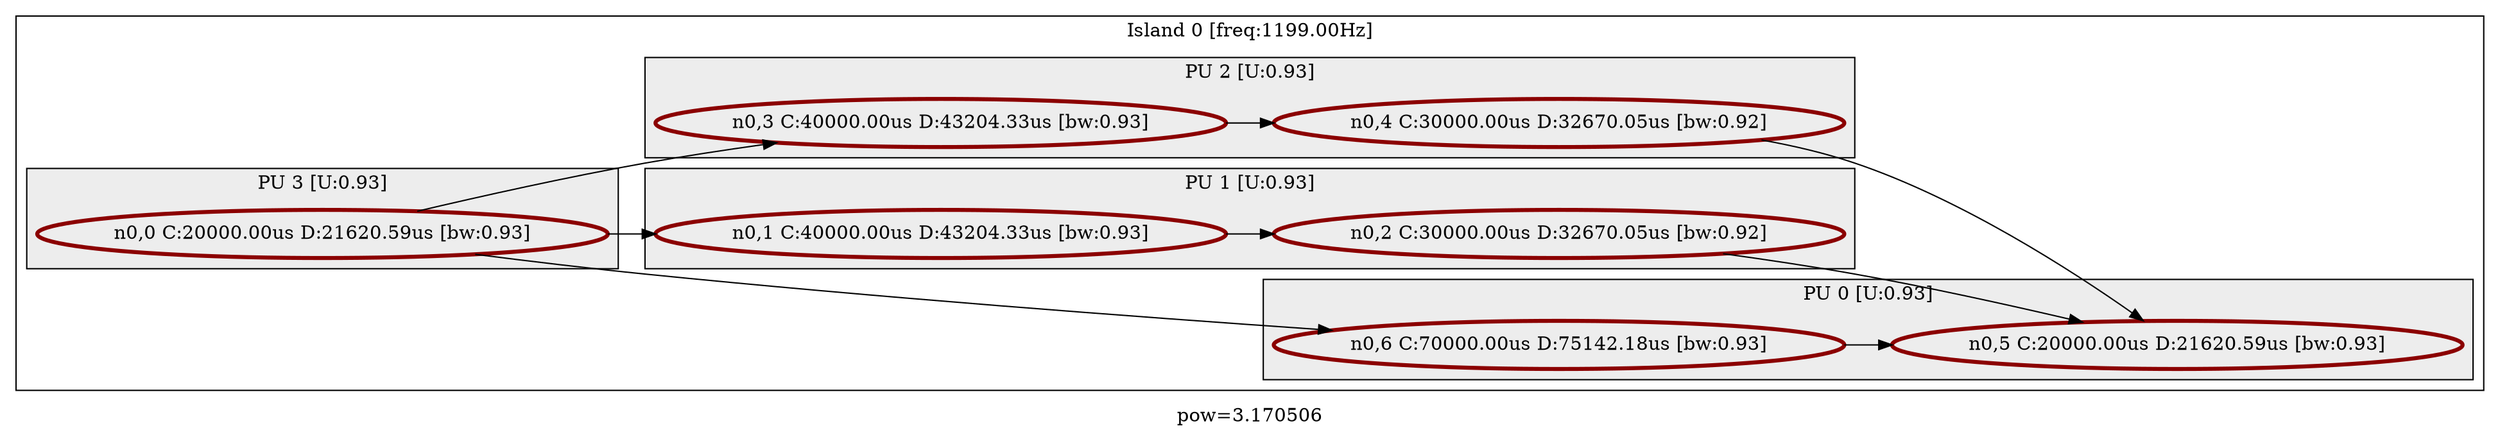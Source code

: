 digraph G {
  rankdir=LR;
  label="pow=3.170506"
  subgraph cluster_island_0 {
    label="Island 0 [freq:1199.00Hz]";
    subgraph cluster_pu_0 {
      label="PU 0 [U:0.93]";
      bgcolor=gray93;
      n_0_5 [ label="n0,5 C:20000.00us D:21620.59us [bw:0.93]", color=darkred, penwidth=3 ];
      n_0_6 [ label="n0,6 C:70000.00us D:75142.18us [bw:0.93]", color=darkred, penwidth=3 ];
    }
    subgraph cluster_pu_1 {
      label="PU 1 [U:0.93]";
      bgcolor=gray93;
      n_0_1 [ label="n0,1 C:40000.00us D:43204.33us [bw:0.93]", color=darkred, penwidth=3 ];
      n_0_2 [ label="n0,2 C:30000.00us D:32670.05us [bw:0.92]", color=darkred, penwidth=3 ];
    }
    subgraph cluster_pu_2 {
      label="PU 2 [U:0.93]";
      bgcolor=gray93;
      n_0_3 [ label="n0,3 C:40000.00us D:43204.33us [bw:0.93]", color=darkred, penwidth=3 ];
      n_0_4 [ label="n0,4 C:30000.00us D:32670.05us [bw:0.92]", color=darkred, penwidth=3 ];
    }
    subgraph cluster_pu_3 {
      label="PU 3 [U:0.93]";
      bgcolor=gray93;
      n_0_0 [ label="n0,0 C:20000.00us D:21620.59us [bw:0.93]", color=darkred, penwidth=3 ];
    }
  }
  subgraph cluster_island_1 {
    label="Island 1 [freq:100.00Hz]";
    subgraph cluster_pu_0 {
      label="PU 0 [U:0.00]";
      bgcolor=gray93;
    }
  }
  n_0_0 -> n_0_1
  n_0_0 -> n_0_3
  n_0_0 -> n_0_6
  n_0_1 -> n_0_2
  n_0_2 -> n_0_5
  n_0_3 -> n_0_4
  n_0_4 -> n_0_5
  n_0_6 -> n_0_5
}
